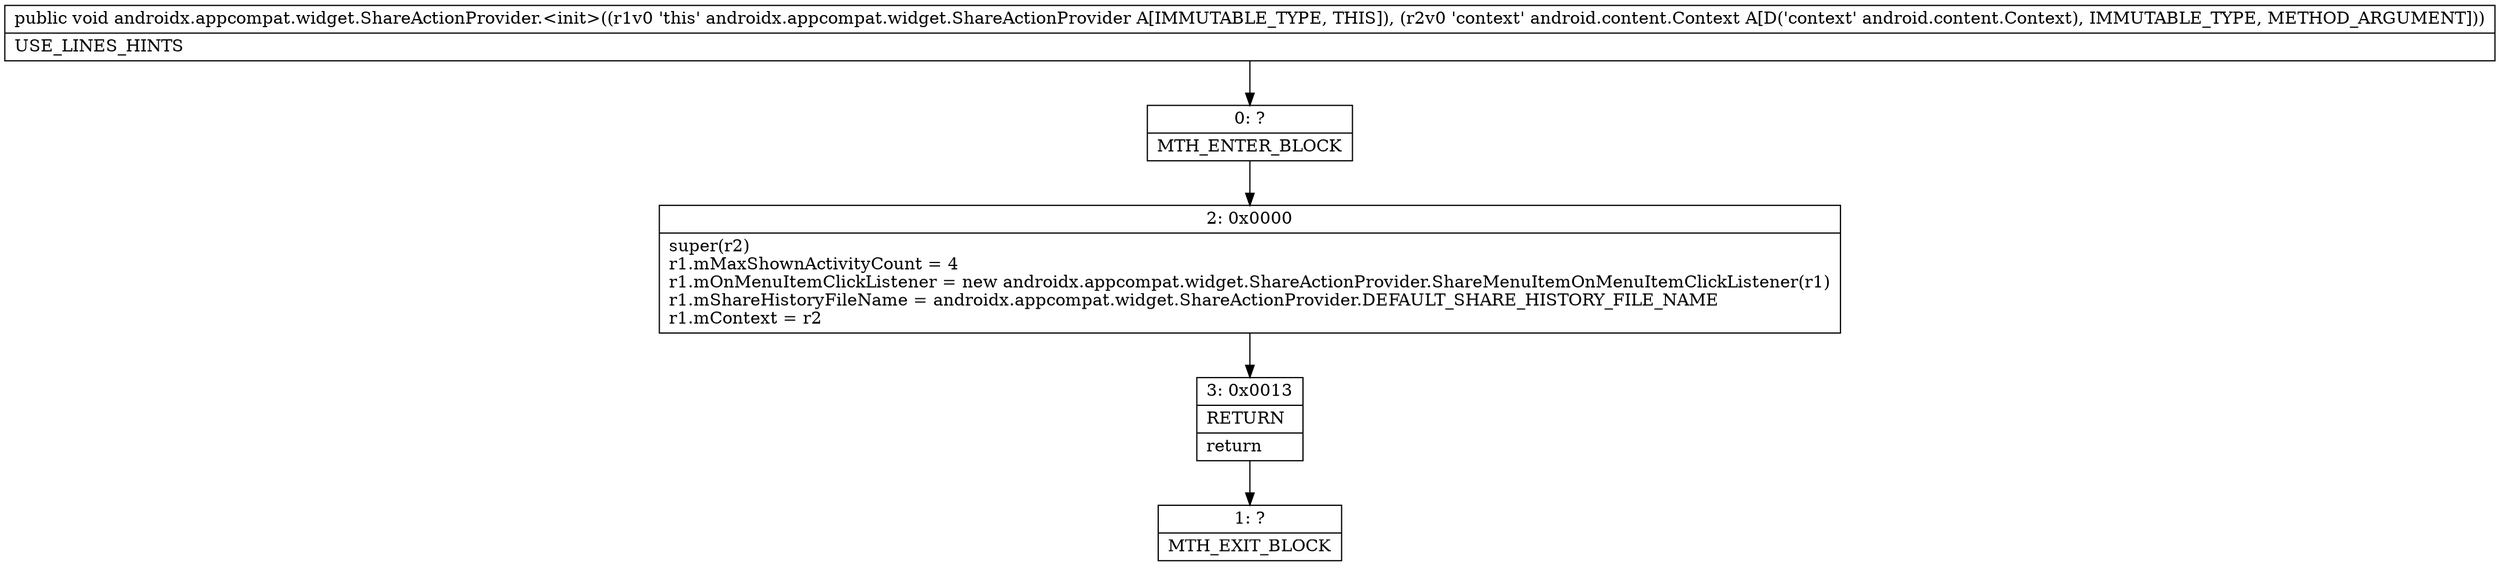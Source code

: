 digraph "CFG forandroidx.appcompat.widget.ShareActionProvider.\<init\>(Landroid\/content\/Context;)V" {
Node_0 [shape=record,label="{0\:\ ?|MTH_ENTER_BLOCK\l}"];
Node_2 [shape=record,label="{2\:\ 0x0000|super(r2)\lr1.mMaxShownActivityCount = 4\lr1.mOnMenuItemClickListener = new androidx.appcompat.widget.ShareActionProvider.ShareMenuItemOnMenuItemClickListener(r1)\lr1.mShareHistoryFileName = androidx.appcompat.widget.ShareActionProvider.DEFAULT_SHARE_HISTORY_FILE_NAME\lr1.mContext = r2\l}"];
Node_3 [shape=record,label="{3\:\ 0x0013|RETURN\l|return\l}"];
Node_1 [shape=record,label="{1\:\ ?|MTH_EXIT_BLOCK\l}"];
MethodNode[shape=record,label="{public void androidx.appcompat.widget.ShareActionProvider.\<init\>((r1v0 'this' androidx.appcompat.widget.ShareActionProvider A[IMMUTABLE_TYPE, THIS]), (r2v0 'context' android.content.Context A[D('context' android.content.Context), IMMUTABLE_TYPE, METHOD_ARGUMENT]))  | USE_LINES_HINTS\l}"];
MethodNode -> Node_0;Node_0 -> Node_2;
Node_2 -> Node_3;
Node_3 -> Node_1;
}

